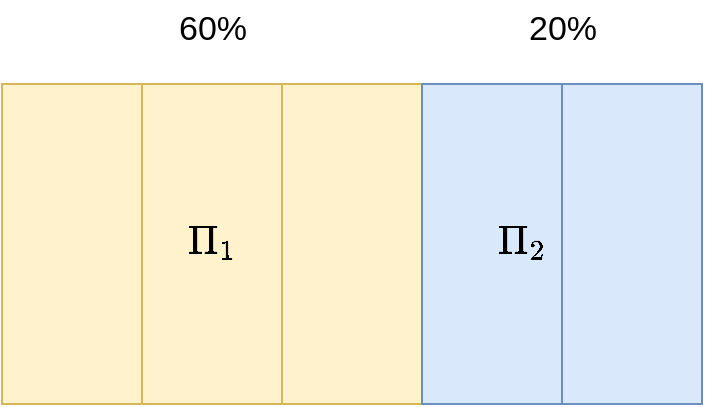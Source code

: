 <mxfile version="24.7.17">
  <diagram name="Страница — 1" id="rZahJj9WsNmB0-EK4zL3">
    <mxGraphModel dx="1050" dy="629" grid="1" gridSize="10" guides="1" tooltips="1" connect="1" arrows="1" fold="1" page="1" pageScale="1" pageWidth="1169" pageHeight="827" math="1" shadow="0">
      <root>
        <mxCell id="0" />
        <mxCell id="1" parent="0" />
        <mxCell id="zdKoEI4ed4DlMrd8KV_M-1" value="" style="rounded=0;whiteSpace=wrap;html=1;fillColor=#fff2cc;strokeColor=#d6b656;" vertex="1" parent="1">
          <mxGeometry x="310" y="230" width="70" height="160" as="geometry" />
        </mxCell>
        <mxCell id="zdKoEI4ed4DlMrd8KV_M-2" value="" style="rounded=0;whiteSpace=wrap;html=1;fillColor=#fff2cc;strokeColor=#d6b656;" vertex="1" parent="1">
          <mxGeometry x="380" y="230" width="70" height="160" as="geometry" />
        </mxCell>
        <mxCell id="zdKoEI4ed4DlMrd8KV_M-3" value="" style="rounded=0;whiteSpace=wrap;html=1;fillColor=#fff2cc;strokeColor=#d6b656;" vertex="1" parent="1">
          <mxGeometry x="450" y="230" width="70" height="160" as="geometry" />
        </mxCell>
        <mxCell id="zdKoEI4ed4DlMrd8KV_M-4" value="" style="rounded=0;whiteSpace=wrap;html=1;fillColor=#dae8fc;strokeColor=#6c8ebf;" vertex="1" parent="1">
          <mxGeometry x="520" y="230" width="70" height="160" as="geometry" />
        </mxCell>
        <mxCell id="zdKoEI4ed4DlMrd8KV_M-5" value="" style="rounded=0;whiteSpace=wrap;html=1;fillColor=#dae8fc;strokeColor=#6c8ebf;" vertex="1" parent="1">
          <mxGeometry x="590" y="230" width="70" height="160" as="geometry" />
        </mxCell>
        <mxCell id="zdKoEI4ed4DlMrd8KV_M-6" value="&lt;font style=&quot;font-size: 17px;&quot;&gt;60%&lt;/font&gt;" style="text;html=1;align=center;verticalAlign=middle;resizable=0;points=[];autosize=1;strokeColor=none;fillColor=none;" vertex="1" parent="1">
          <mxGeometry x="385" y="188" width="60" height="30" as="geometry" />
        </mxCell>
        <mxCell id="zdKoEI4ed4DlMrd8KV_M-7" value="&lt;font style=&quot;font-size: 17px;&quot;&gt;20%&lt;/font&gt;" style="text;html=1;align=center;verticalAlign=middle;resizable=0;points=[];autosize=1;strokeColor=none;fillColor=none;" vertex="1" parent="1">
          <mxGeometry x="560" y="188" width="60" height="30" as="geometry" />
        </mxCell>
        <mxCell id="zdKoEI4ed4DlMrd8KV_M-8" value="&lt;font style=&quot;font-size: 17px;&quot;&gt;$$\Pi_1$$&lt;/font&gt;" style="text;html=1;align=center;verticalAlign=middle;resizable=0;points=[];autosize=1;strokeColor=none;fillColor=none;" vertex="1" parent="1">
          <mxGeometry x="365" y="295" width="100" height="30" as="geometry" />
        </mxCell>
        <mxCell id="zdKoEI4ed4DlMrd8KV_M-9" value="&lt;span style=&quot;font-size: 17px;&quot;&gt;$$\Pi_2$$&lt;/span&gt;" style="text;html=1;align=center;verticalAlign=middle;resizable=0;points=[];autosize=1;strokeColor=none;fillColor=none;" vertex="1" parent="1">
          <mxGeometry x="520" y="295" width="100" height="30" as="geometry" />
        </mxCell>
      </root>
    </mxGraphModel>
  </diagram>
</mxfile>
